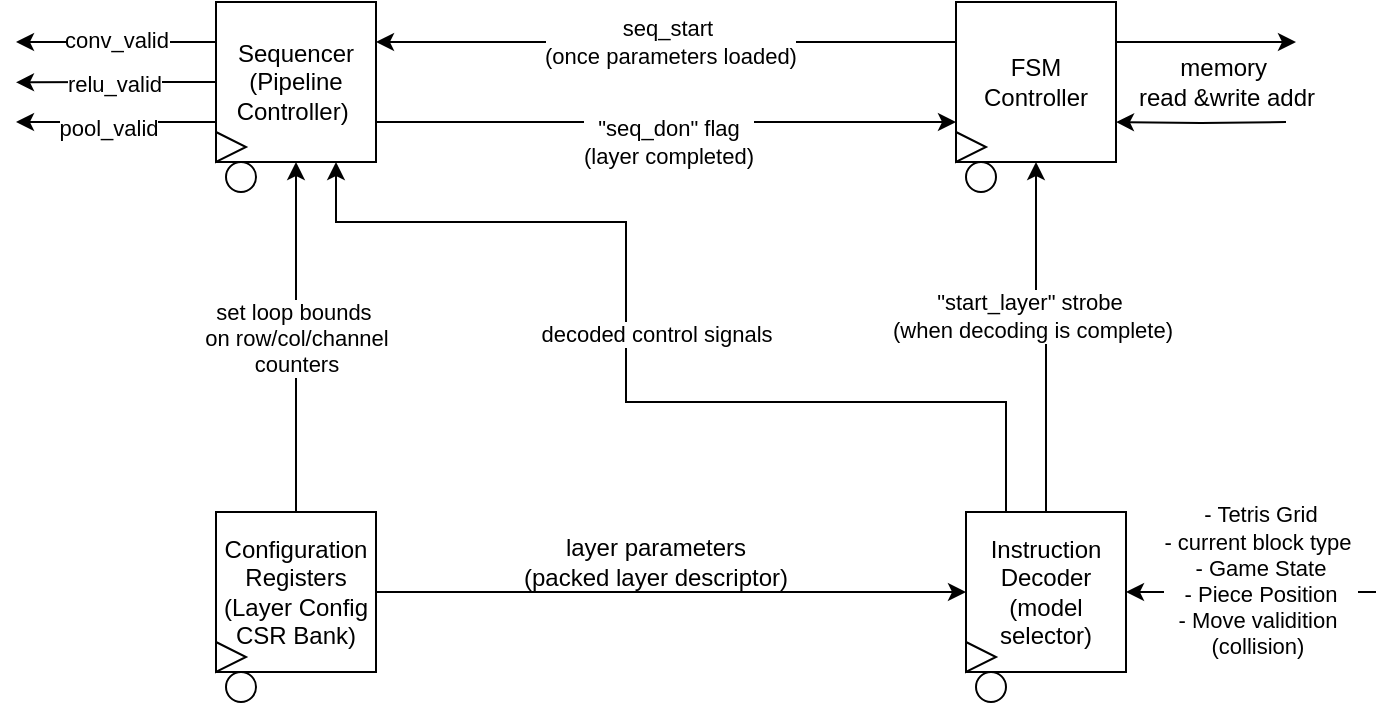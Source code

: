 <mxfile version="28.0.6">
  <diagram name="Page-1" id="yL4hxAMU-pDVTEeRqIQY">
    <mxGraphModel dx="1143" dy="760" grid="1" gridSize="5" guides="1" tooltips="1" connect="1" arrows="1" fold="1" page="1" pageScale="1" pageWidth="850" pageHeight="1100" math="0" shadow="0">
      <root>
        <mxCell id="0" />
        <mxCell id="1" parent="0" />
        <mxCell id="-rJjBb609nBukMwAQ2wX-1" style="edgeStyle=orthogonalEdgeStyle;rounded=0;orthogonalLoop=1;jettySize=auto;html=1;exitX=1;exitY=0.75;exitDx=0;exitDy=0;entryX=0;entryY=0.75;entryDx=0;entryDy=0;" edge="1" parent="1" source="-rJjBb609nBukMwAQ2wX-9" target="-rJjBb609nBukMwAQ2wX-13">
          <mxGeometry relative="1" as="geometry">
            <mxPoint x="335" y="265" as="sourcePoint" />
            <mxPoint x="535" y="260" as="targetPoint" />
          </mxGeometry>
        </mxCell>
        <mxCell id="-rJjBb609nBukMwAQ2wX-2" value="&quot;seq_don&quot; flag&lt;div&gt;(layer completed)&lt;/div&gt;" style="edgeLabel;html=1;align=center;verticalAlign=middle;resizable=0;points=[];" connectable="0" vertex="1" parent="-rJjBb609nBukMwAQ2wX-1">
          <mxGeometry x="-0.176" y="2" relative="1" as="geometry">
            <mxPoint x="26" y="12" as="offset" />
          </mxGeometry>
        </mxCell>
        <mxCell id="-rJjBb609nBukMwAQ2wX-3" style="edgeStyle=orthogonalEdgeStyle;rounded=0;orthogonalLoop=1;jettySize=auto;html=1;exitX=0;exitY=0.25;exitDx=0;exitDy=0;" edge="1" parent="1" source="-rJjBb609nBukMwAQ2wX-9">
          <mxGeometry relative="1" as="geometry">
            <mxPoint x="75" y="215" as="targetPoint" />
          </mxGeometry>
        </mxCell>
        <mxCell id="-rJjBb609nBukMwAQ2wX-4" value="conv_valid" style="edgeLabel;html=1;align=center;verticalAlign=middle;resizable=0;points=[];" vertex="1" connectable="0" parent="-rJjBb609nBukMwAQ2wX-3">
          <mxGeometry x="-0.019" y="-2" relative="1" as="geometry">
            <mxPoint x="1" y="-1" as="offset" />
          </mxGeometry>
        </mxCell>
        <mxCell id="-rJjBb609nBukMwAQ2wX-5" style="edgeStyle=orthogonalEdgeStyle;rounded=0;orthogonalLoop=1;jettySize=auto;html=1;exitX=0;exitY=0.75;exitDx=0;exitDy=0;" edge="1" parent="1" source="-rJjBb609nBukMwAQ2wX-9">
          <mxGeometry relative="1" as="geometry">
            <mxPoint x="75" y="255" as="targetPoint" />
          </mxGeometry>
        </mxCell>
        <mxCell id="-rJjBb609nBukMwAQ2wX-6" value="pool_valid" style="edgeLabel;html=1;align=center;verticalAlign=middle;resizable=0;points=[];" vertex="1" connectable="0" parent="-rJjBb609nBukMwAQ2wX-5">
          <mxGeometry x="0.08" y="2" relative="1" as="geometry">
            <mxPoint as="offset" />
          </mxGeometry>
        </mxCell>
        <mxCell id="-rJjBb609nBukMwAQ2wX-7" style="edgeStyle=orthogonalEdgeStyle;rounded=0;orthogonalLoop=1;jettySize=auto;html=1;exitX=0;exitY=0.5;exitDx=0;exitDy=0;" edge="1" parent="1" source="-rJjBb609nBukMwAQ2wX-9">
          <mxGeometry relative="1" as="geometry">
            <mxPoint x="75" y="235.167" as="targetPoint" />
          </mxGeometry>
        </mxCell>
        <mxCell id="-rJjBb609nBukMwAQ2wX-8" value="&lt;div&gt;relu_valid&lt;/div&gt;" style="edgeLabel;html=1;align=center;verticalAlign=middle;resizable=0;points=[];" vertex="1" connectable="0" parent="-rJjBb609nBukMwAQ2wX-7">
          <mxGeometry x="0.033" relative="1" as="geometry">
            <mxPoint as="offset" />
          </mxGeometry>
        </mxCell>
        <mxCell id="-rJjBb609nBukMwAQ2wX-9" value="Sequencer (Pipeline Controller)&amp;nbsp;" style="whiteSpace=wrap;html=1;aspect=fixed;" vertex="1" parent="1">
          <mxGeometry x="175" y="195" width="80" height="80" as="geometry" />
        </mxCell>
        <mxCell id="-rJjBb609nBukMwAQ2wX-10" style="edgeStyle=orthogonalEdgeStyle;rounded=0;orthogonalLoop=1;jettySize=auto;html=1;exitX=0;exitY=0.25;exitDx=0;exitDy=0;entryX=1;entryY=0.25;entryDx=0;entryDy=0;" edge="1" parent="1" source="-rJjBb609nBukMwAQ2wX-13" target="-rJjBb609nBukMwAQ2wX-9">
          <mxGeometry relative="1" as="geometry" />
        </mxCell>
        <mxCell id="-rJjBb609nBukMwAQ2wX-11" value="seq_start&amp;nbsp;&lt;div&gt;(once parameters loaded)&lt;/div&gt;" style="edgeLabel;html=1;align=center;verticalAlign=middle;resizable=0;points=[];" connectable="0" vertex="1" parent="-rJjBb609nBukMwAQ2wX-10">
          <mxGeometry x="-0.015" relative="1" as="geometry">
            <mxPoint as="offset" />
          </mxGeometry>
        </mxCell>
        <mxCell id="-rJjBb609nBukMwAQ2wX-12" style="edgeStyle=orthogonalEdgeStyle;rounded=0;orthogonalLoop=1;jettySize=auto;html=1;exitX=1;exitY=0.25;exitDx=0;exitDy=0;" edge="1" parent="1" source="-rJjBb609nBukMwAQ2wX-13">
          <mxGeometry relative="1" as="geometry">
            <mxPoint x="715" y="215" as="targetPoint" />
          </mxGeometry>
        </mxCell>
        <mxCell id="-rJjBb609nBukMwAQ2wX-13" value="FSM Controller" style="whiteSpace=wrap;html=1;aspect=fixed;" vertex="1" parent="1">
          <mxGeometry x="545" y="195" width="80" height="80" as="geometry" />
        </mxCell>
        <mxCell id="-rJjBb609nBukMwAQ2wX-14" value="" style="edgeStyle=orthogonalEdgeStyle;rounded=0;orthogonalLoop=1;jettySize=auto;html=1;" edge="1" parent="1" source="-rJjBb609nBukMwAQ2wX-16" target="-rJjBb609nBukMwAQ2wX-21">
          <mxGeometry relative="1" as="geometry" />
        </mxCell>
        <mxCell id="-rJjBb609nBukMwAQ2wX-15" value="set loop bounds&amp;nbsp;&lt;div&gt;on row/col/channel&lt;/div&gt;&lt;div&gt;counters&lt;/div&gt;" style="edgeStyle=orthogonalEdgeStyle;rounded=0;orthogonalLoop=1;jettySize=auto;html=1;" edge="1" parent="1" source="-rJjBb609nBukMwAQ2wX-16" target="-rJjBb609nBukMwAQ2wX-9">
          <mxGeometry relative="1" as="geometry" />
        </mxCell>
        <mxCell id="-rJjBb609nBukMwAQ2wX-16" value="Configuration Registers (Layer Config CSR Bank)" style="whiteSpace=wrap;html=1;aspect=fixed;" vertex="1" parent="1">
          <mxGeometry x="175" y="450" width="80" height="80" as="geometry" />
        </mxCell>
        <mxCell id="-rJjBb609nBukMwAQ2wX-17" value="" style="edgeStyle=orthogonalEdgeStyle;rounded=0;orthogonalLoop=1;jettySize=auto;html=1;" edge="1" parent="1" source="-rJjBb609nBukMwAQ2wX-21" target="-rJjBb609nBukMwAQ2wX-13">
          <mxGeometry relative="1" as="geometry" />
        </mxCell>
        <mxCell id="-rJjBb609nBukMwAQ2wX-18" value="&quot;start_layer&quot; strobe&amp;nbsp;&lt;div&gt;(when decoding is complete)&lt;/div&gt;" style="edgeLabel;html=1;align=center;verticalAlign=middle;resizable=0;points=[];" connectable="0" vertex="1" parent="-rJjBb609nBukMwAQ2wX-17">
          <mxGeometry x="0.143" y="2" relative="1" as="geometry">
            <mxPoint as="offset" />
          </mxGeometry>
        </mxCell>
        <mxCell id="-rJjBb609nBukMwAQ2wX-19" style="edgeStyle=orthogonalEdgeStyle;rounded=0;orthogonalLoop=1;jettySize=auto;html=1;exitX=0.25;exitY=0;exitDx=0;exitDy=0;entryX=0.75;entryY=1;entryDx=0;entryDy=0;" edge="1" parent="1" source="-rJjBb609nBukMwAQ2wX-21" target="-rJjBb609nBukMwAQ2wX-9">
          <mxGeometry relative="1" as="geometry">
            <mxPoint x="360" y="305" as="targetPoint" />
            <Array as="points">
              <mxPoint x="570" y="395" />
              <mxPoint x="380" y="395" />
              <mxPoint x="380" y="305" />
              <mxPoint x="235" y="305" />
            </Array>
          </mxGeometry>
        </mxCell>
        <mxCell id="-rJjBb609nBukMwAQ2wX-20" value="decoded control signals" style="edgeLabel;html=1;align=center;verticalAlign=middle;resizable=0;points=[];" connectable="0" vertex="1" parent="-rJjBb609nBukMwAQ2wX-19">
          <mxGeometry x="-0.009" y="-1" relative="1" as="geometry">
            <mxPoint x="14" y="-27" as="offset" />
          </mxGeometry>
        </mxCell>
        <mxCell id="-rJjBb609nBukMwAQ2wX-21" value="Instruction Decoder&lt;div&gt;(model selector)&lt;/div&gt;" style="whiteSpace=wrap;html=1;aspect=fixed;" vertex="1" parent="1">
          <mxGeometry x="550" y="450" width="80" height="80" as="geometry" />
        </mxCell>
        <mxCell id="-rJjBb609nBukMwAQ2wX-22" value="layer parameters&lt;div&gt;(packed layer descriptor)&lt;/div&gt;" style="text;html=1;align=center;verticalAlign=middle;whiteSpace=wrap;rounded=0;" vertex="1" parent="1">
          <mxGeometry x="315" y="455" width="160" height="40" as="geometry" />
        </mxCell>
        <mxCell id="-rJjBb609nBukMwAQ2wX-23" value="" style="edgeStyle=orthogonalEdgeStyle;rounded=0;orthogonalLoop=1;jettySize=auto;html=1;" edge="1" parent="1" target="-rJjBb609nBukMwAQ2wX-21">
          <mxGeometry relative="1" as="geometry">
            <mxPoint x="755" y="490" as="sourcePoint" />
            <Array as="points">
              <mxPoint x="666" y="490" />
            </Array>
          </mxGeometry>
        </mxCell>
        <mxCell id="-rJjBb609nBukMwAQ2wX-24" value="&lt;div&gt;- Tetris Grid&lt;/div&gt;&lt;div&gt;- current block type&amp;nbsp;&lt;/div&gt;&lt;div&gt;- Game State&lt;/div&gt;&lt;div&gt;- Piece Position&lt;/div&gt;&lt;div&gt;- Move validition&amp;nbsp;&lt;/div&gt;&lt;div&gt;(collision)&amp;nbsp;&lt;/div&gt;&lt;div&gt;&lt;br&gt;&lt;/div&gt;" style="edgeLabel;html=1;align=center;verticalAlign=middle;resizable=0;points=[];" vertex="1" connectable="0" parent="-rJjBb609nBukMwAQ2wX-23">
          <mxGeometry x="-0.072" y="1" relative="1" as="geometry">
            <mxPoint as="offset" />
          </mxGeometry>
        </mxCell>
        <mxCell id="-rJjBb609nBukMwAQ2wX-25" style="edgeStyle=orthogonalEdgeStyle;rounded=0;orthogonalLoop=1;jettySize=auto;html=1;entryX=1;entryY=0.75;entryDx=0;entryDy=0;" edge="1" parent="1" target="-rJjBb609nBukMwAQ2wX-13">
          <mxGeometry relative="1" as="geometry">
            <mxPoint x="710" y="255" as="sourcePoint" />
          </mxGeometry>
        </mxCell>
        <mxCell id="-rJjBb609nBukMwAQ2wX-26" value="" style="triangle;whiteSpace=wrap;html=1;" vertex="1" parent="1">
          <mxGeometry x="550" y="515" width="15" height="15" as="geometry" />
        </mxCell>
        <mxCell id="-rJjBb609nBukMwAQ2wX-27" value="" style="ellipse;whiteSpace=wrap;html=1;aspect=fixed;" vertex="1" parent="1">
          <mxGeometry x="555" y="530" width="15" height="15" as="geometry" />
        </mxCell>
        <mxCell id="-rJjBb609nBukMwAQ2wX-28" value="" style="triangle;whiteSpace=wrap;html=1;" vertex="1" parent="1">
          <mxGeometry x="545" y="260" width="15" height="15" as="geometry" />
        </mxCell>
        <mxCell id="-rJjBb609nBukMwAQ2wX-29" value="" style="ellipse;whiteSpace=wrap;html=1;aspect=fixed;" vertex="1" parent="1">
          <mxGeometry x="550" y="275" width="15" height="15" as="geometry" />
        </mxCell>
        <mxCell id="-rJjBb609nBukMwAQ2wX-30" value="" style="triangle;whiteSpace=wrap;html=1;" vertex="1" parent="1">
          <mxGeometry x="175" y="260" width="15" height="15" as="geometry" />
        </mxCell>
        <mxCell id="-rJjBb609nBukMwAQ2wX-31" value="" style="ellipse;whiteSpace=wrap;html=1;aspect=fixed;" vertex="1" parent="1">
          <mxGeometry x="180" y="275" width="15" height="15" as="geometry" />
        </mxCell>
        <mxCell id="-rJjBb609nBukMwAQ2wX-32" value="" style="triangle;whiteSpace=wrap;html=1;" vertex="1" parent="1">
          <mxGeometry x="175" y="515" width="15" height="15" as="geometry" />
        </mxCell>
        <mxCell id="-rJjBb609nBukMwAQ2wX-33" value="" style="ellipse;whiteSpace=wrap;html=1;aspect=fixed;" vertex="1" parent="1">
          <mxGeometry x="180" y="530" width="15" height="15" as="geometry" />
        </mxCell>
        <mxCell id="-rJjBb609nBukMwAQ2wX-34" value="&lt;div&gt;memory&amp;nbsp;&lt;/div&gt;&lt;div&gt;read &amp;amp;write addr&lt;/div&gt;" style="text;html=1;align=center;verticalAlign=middle;resizable=0;points=[];autosize=1;strokeColor=none;fillColor=none;" vertex="1" parent="1">
          <mxGeometry x="625" y="212.5" width="110" height="45" as="geometry" />
        </mxCell>
      </root>
    </mxGraphModel>
  </diagram>
</mxfile>
